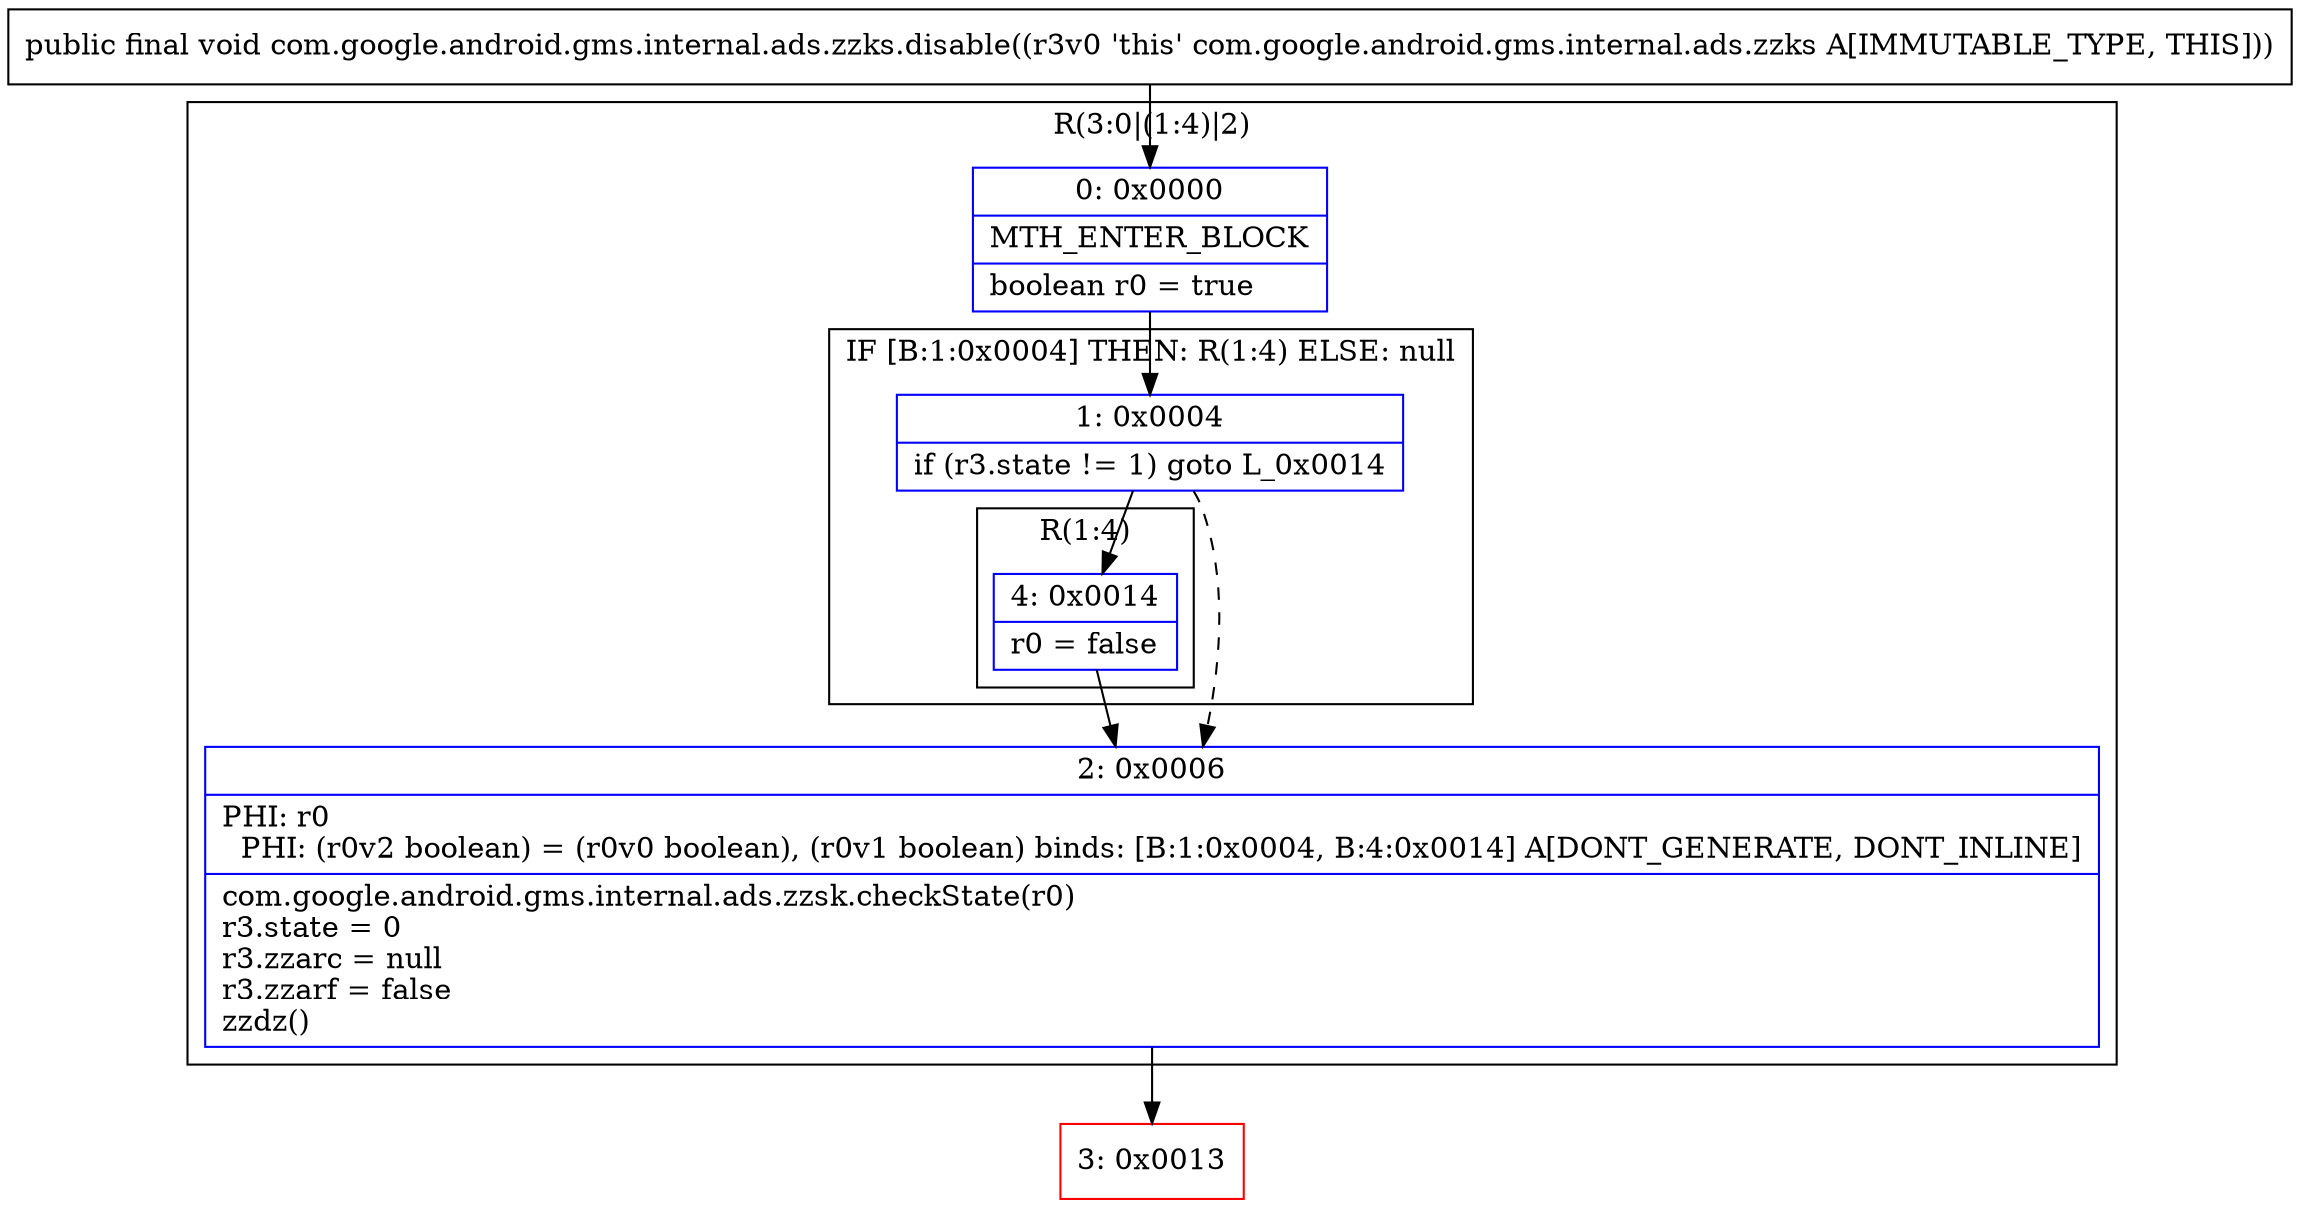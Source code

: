 digraph "CFG forcom.google.android.gms.internal.ads.zzks.disable()V" {
subgraph cluster_Region_1176945786 {
label = "R(3:0|(1:4)|2)";
node [shape=record,color=blue];
Node_0 [shape=record,label="{0\:\ 0x0000|MTH_ENTER_BLOCK\l|boolean r0 = true\l}"];
subgraph cluster_IfRegion_1121465614 {
label = "IF [B:1:0x0004] THEN: R(1:4) ELSE: null";
node [shape=record,color=blue];
Node_1 [shape=record,label="{1\:\ 0x0004|if (r3.state != 1) goto L_0x0014\l}"];
subgraph cluster_Region_559262295 {
label = "R(1:4)";
node [shape=record,color=blue];
Node_4 [shape=record,label="{4\:\ 0x0014|r0 = false\l}"];
}
}
Node_2 [shape=record,label="{2\:\ 0x0006|PHI: r0 \l  PHI: (r0v2 boolean) = (r0v0 boolean), (r0v1 boolean) binds: [B:1:0x0004, B:4:0x0014] A[DONT_GENERATE, DONT_INLINE]\l|com.google.android.gms.internal.ads.zzsk.checkState(r0)\lr3.state = 0\lr3.zzarc = null\lr3.zzarf = false\lzzdz()\l}"];
}
Node_3 [shape=record,color=red,label="{3\:\ 0x0013}"];
MethodNode[shape=record,label="{public final void com.google.android.gms.internal.ads.zzks.disable((r3v0 'this' com.google.android.gms.internal.ads.zzks A[IMMUTABLE_TYPE, THIS])) }"];
MethodNode -> Node_0;
Node_0 -> Node_1;
Node_1 -> Node_2[style=dashed];
Node_1 -> Node_4;
Node_4 -> Node_2;
Node_2 -> Node_3;
}

